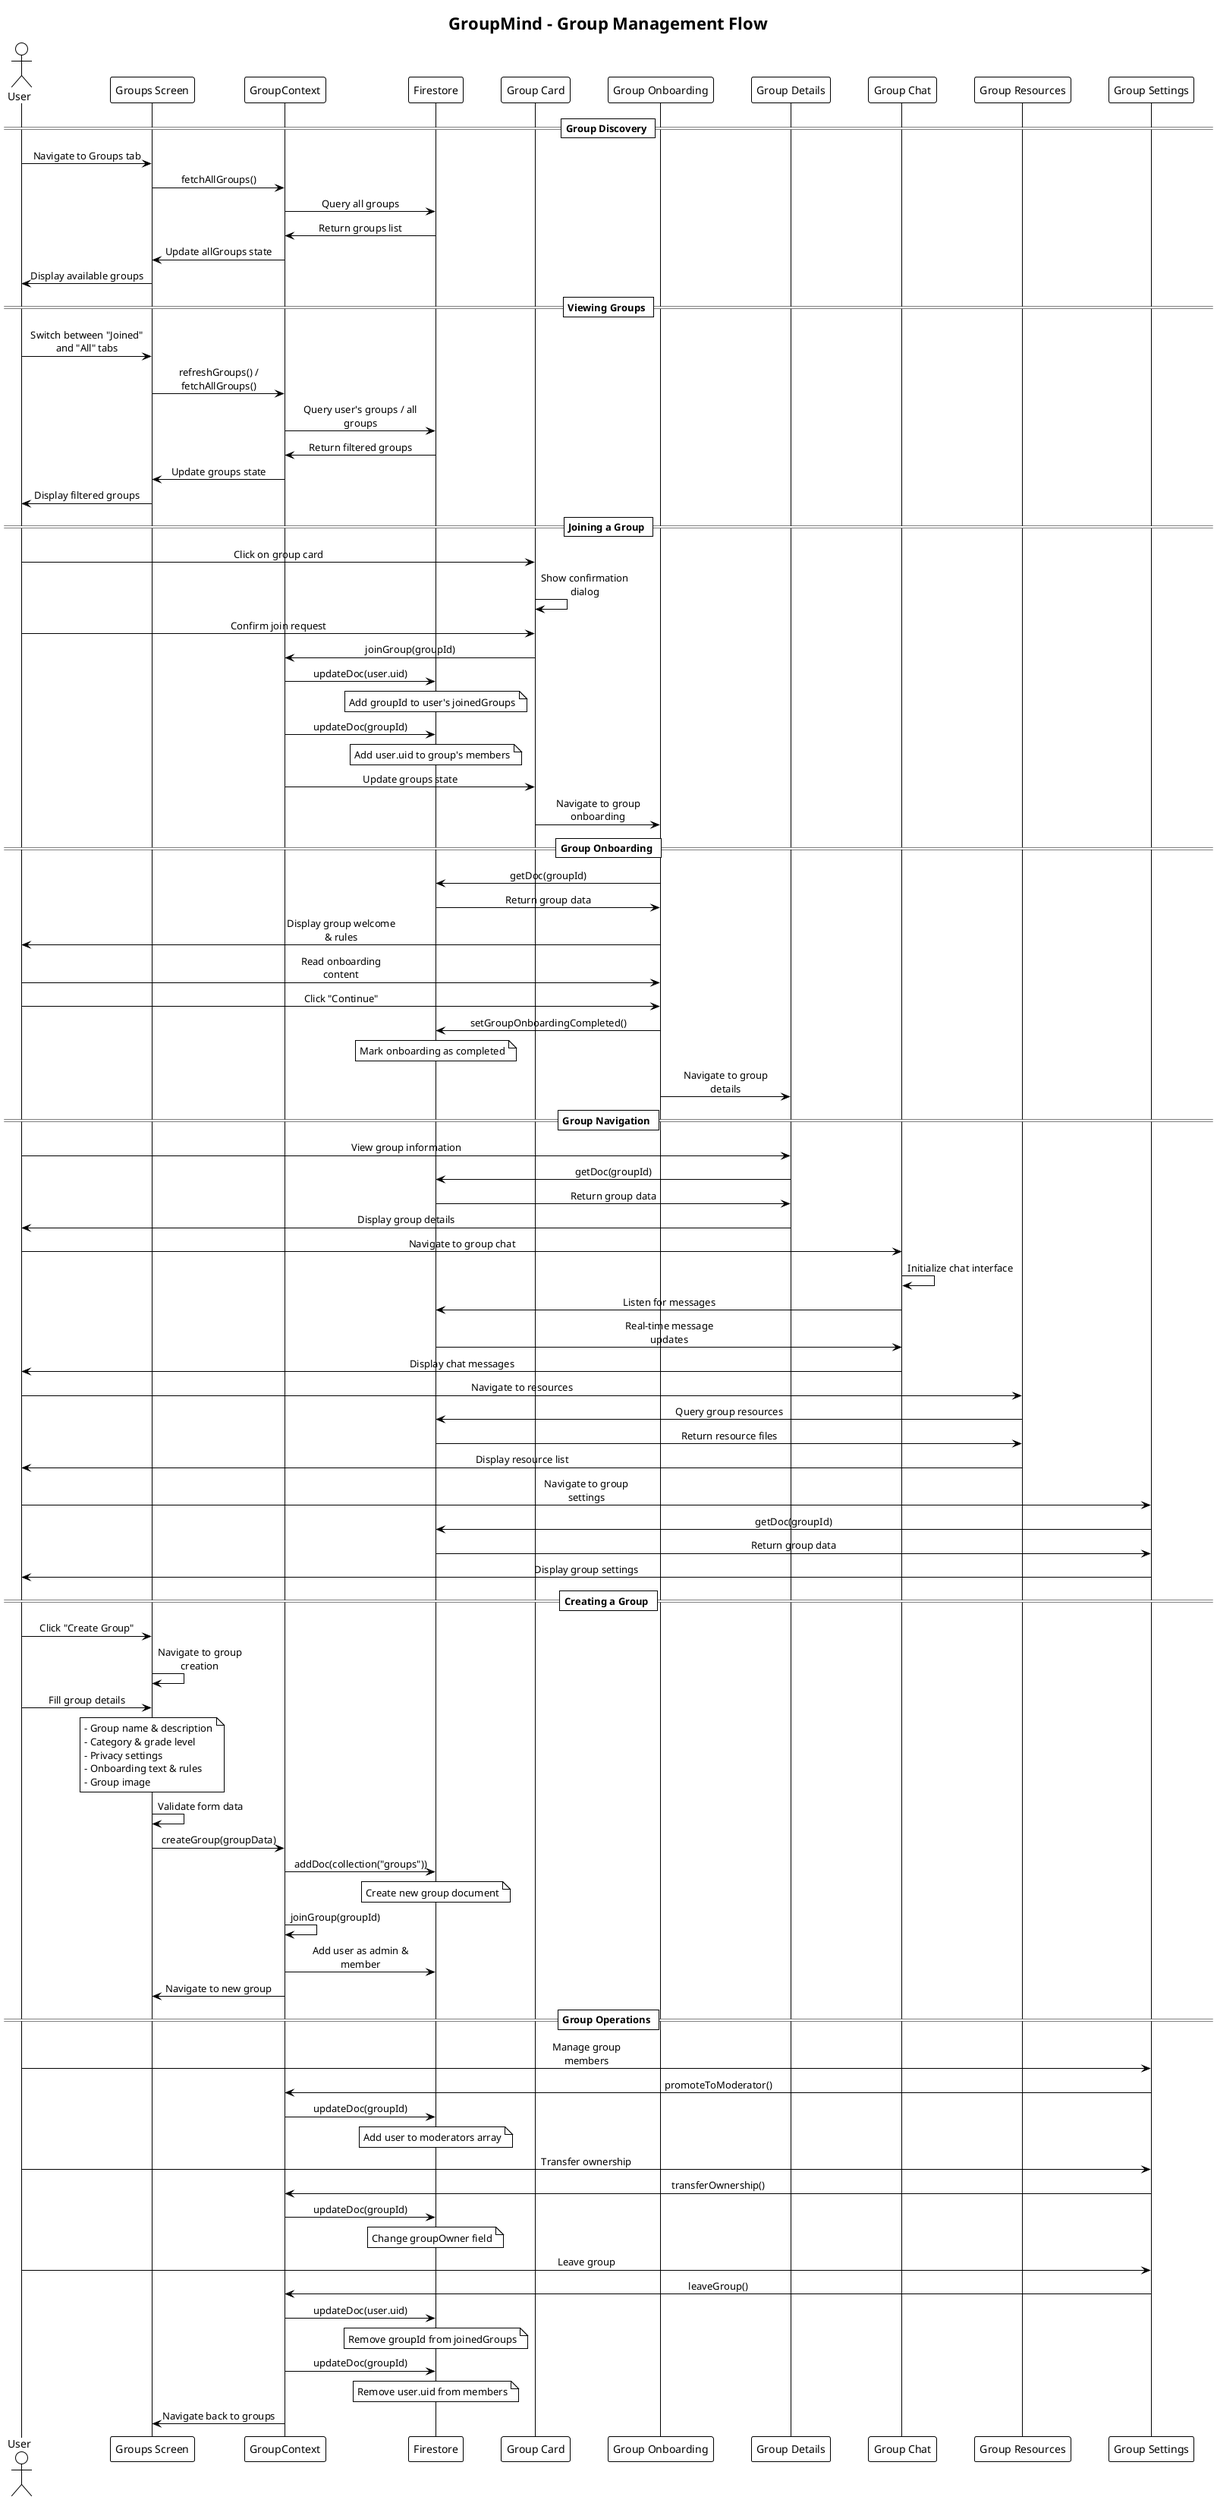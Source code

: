 @startuml Group Management Flow
!theme plain
skinparam maxMessageSize 150
skinparam sequenceMessageAlign center
skinparam ParticipantPadding 20
skinparam BoxPadding 10
skinparam pageWidth 1200

title GroupMind - Group Management Flow

actor User
participant "Groups Screen" as Groups
participant "GroupContext" as Context
participant "Firestore" as DB
participant "Group Card" as Card
participant "Group Onboarding" as Onboard
participant "Group Details" as Details
participant "Group Chat" as Chat
participant "Group Resources" as Resources
participant "Group Settings" as Settings

== Group Discovery ==
User -> Groups: Navigate to Groups tab
Groups -> Context: fetchAllGroups()
Context -> DB: Query all groups
DB -> Context: Return groups list
Context -> Groups: Update allGroups state
Groups -> User: Display available groups

== Viewing Groups ==
User -> Groups: Switch between "Joined" and "All" tabs
Groups -> Context: refreshGroups() / fetchAllGroups()
Context -> DB: Query user's groups / all groups
DB -> Context: Return filtered groups
Context -> Groups: Update groups state
Groups -> User: Display filtered groups

== Joining a Group ==
User -> Card: Click on group card
Card -> Card: Show confirmation dialog
User -> Card: Confirm join request
Card -> Context: joinGroup(groupId)
Context -> DB: updateDoc(user.uid)
Note over DB: Add groupId to user's joinedGroups
Context -> DB: updateDoc(groupId)
Note over DB: Add user.uid to group's members
Context -> Card: Update groups state
Card -> Onboard: Navigate to group onboarding

== Group Onboarding ==
Onboard -> DB: getDoc(groupId)
DB -> Onboard: Return group data
Onboard -> User: Display group welcome & rules
User -> Onboard: Read onboarding content
User -> Onboard: Click "Continue"
Onboard -> DB: setGroupOnboardingCompleted()
Note over DB: Mark onboarding as completed
Onboard -> Details: Navigate to group details

== Group Navigation ==
User -> Details: View group information
Details -> DB: getDoc(groupId)
DB -> Details: Return group data
Details -> User: Display group details

User -> Chat: Navigate to group chat
Chat -> Chat: Initialize chat interface
Chat -> DB: Listen for messages
DB -> Chat: Real-time message updates
Chat -> User: Display chat messages

User -> Resources: Navigate to resources
Resources -> DB: Query group resources
DB -> Resources: Return resource files
Resources -> User: Display resource list

User -> Settings: Navigate to group settings
Settings -> DB: getDoc(groupId)
DB -> Settings: Return group data
Settings -> User: Display group settings

== Creating a Group ==
User -> Groups: Click "Create Group"
Groups -> Groups: Navigate to group creation
User -> Groups: Fill group details
Note over Groups: - Group name & description\n- Category & grade level\n- Privacy settings\n- Onboarding text & rules\n- Group image
Groups -> Groups: Validate form data
Groups -> Context: createGroup(groupData)
Context -> DB: addDoc(collection("groups"))
Note over DB: Create new group document
Context -> Context: joinGroup(groupId)
Context -> DB: Add user as admin & member
Context -> Groups: Navigate to new group

== Group Operations ==
User -> Settings: Manage group members
Settings -> Context: promoteToModerator()
Context -> DB: updateDoc(groupId)
Note over DB: Add user to moderators array

User -> Settings: Transfer ownership
Settings -> Context: transferOwnership()
Context -> DB: updateDoc(groupId)
Note over DB: Change groupOwner field

User -> Settings: Leave group
Settings -> Context: leaveGroup()
Context -> DB: updateDoc(user.uid)
Note over DB: Remove groupId from joinedGroups
Context -> DB: updateDoc(groupId)
Note over DB: Remove user.uid from members
Context -> Groups: Navigate back to groups

@enduml 